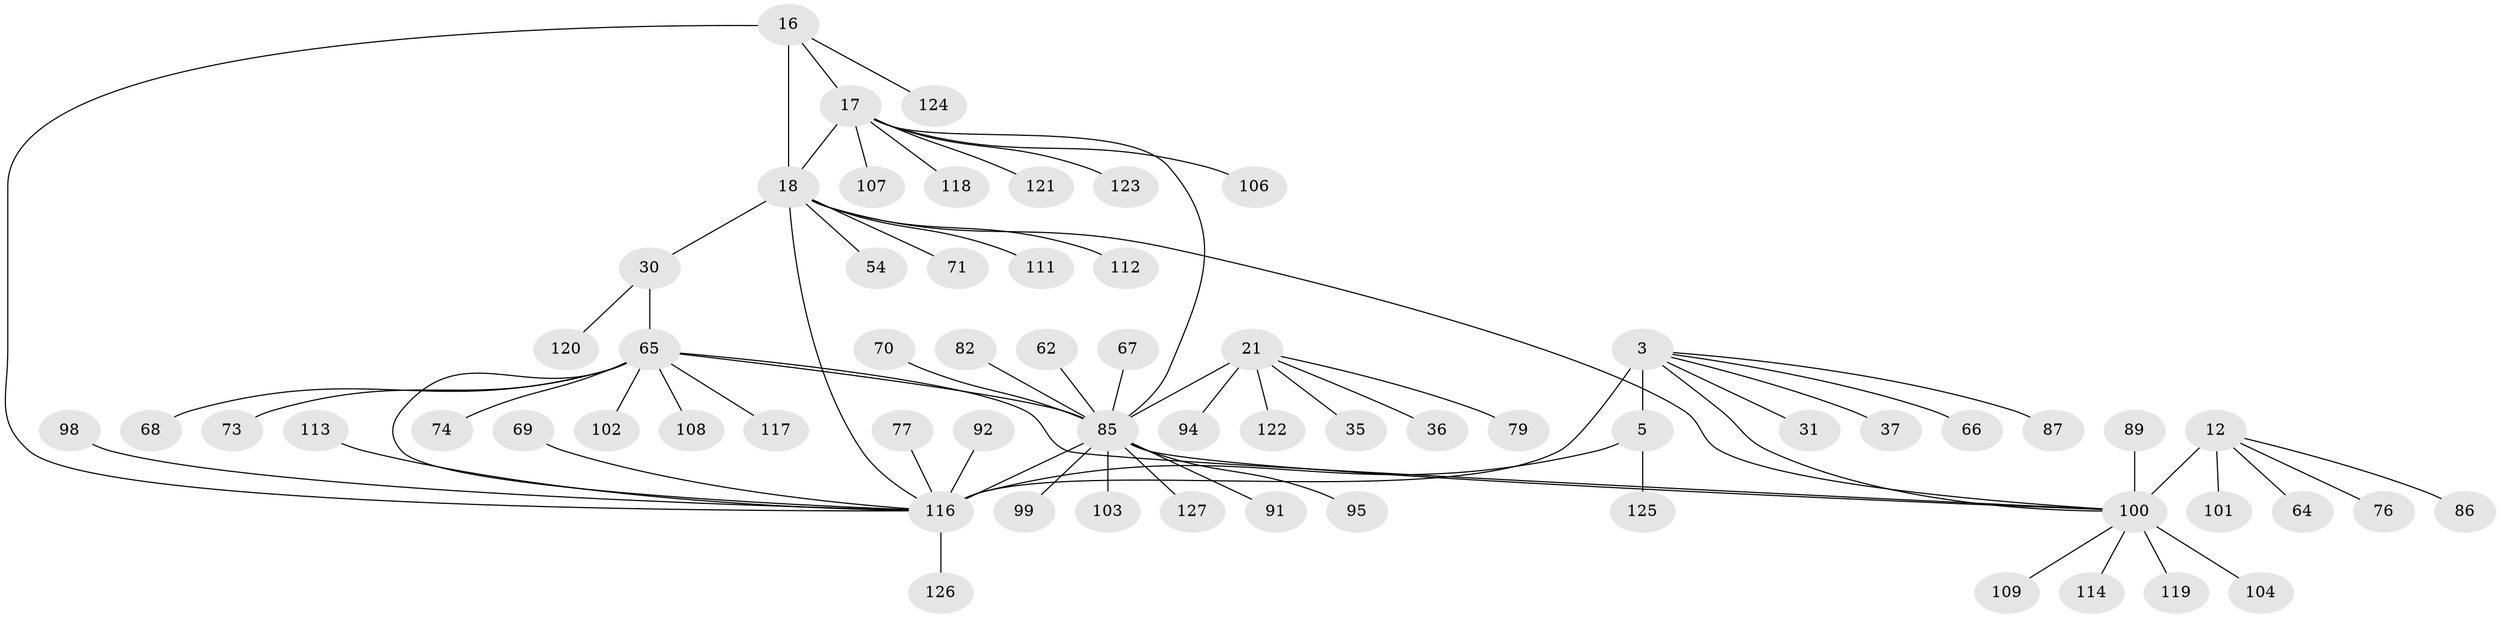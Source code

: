// original degree distribution, {7: 0.05511811023622047, 11: 0.015748031496062992, 9: 0.047244094488188976, 6: 0.023622047244094488, 5: 0.007874015748031496, 16: 0.007874015748031496, 8: 0.03937007874015748, 10: 0.031496062992125984, 14: 0.007874015748031496, 1: 0.6220472440944882, 2: 0.10236220472440945, 3: 0.03937007874015748}
// Generated by graph-tools (version 1.1) at 2025/54/03/09/25 04:54:11]
// undirected, 63 vertices, 71 edges
graph export_dot {
graph [start="1"]
  node [color=gray90,style=filled];
  3 [super="+1"];
  5 [super="+4"];
  12 [super="+11"];
  16 [super="+13"];
  17 [super="+14"];
  18 [super="+15"];
  21 [super="+19"];
  30 [super="+28"];
  31;
  35;
  36;
  37;
  54;
  62;
  64;
  65 [super="+29+27+43+46+48+61+63"];
  66;
  67;
  68;
  69;
  70;
  71;
  73;
  74;
  76;
  77;
  79;
  82;
  85 [super="+49+75+42+51+55+57+58"];
  86;
  87;
  89;
  91;
  92;
  94;
  95;
  98;
  99;
  100 [super="+10+9+39+60+78+80+81+83+84+88"];
  101;
  102;
  103;
  104;
  106;
  107 [super="+96"];
  108;
  109 [super="+72"];
  111;
  112;
  113;
  114;
  116 [super="+105+110+115"];
  117;
  118;
  119;
  120;
  121;
  122;
  123;
  124 [super="+50"];
  125 [super="+32"];
  126;
  127;
  3 -- 5 [weight=4];
  3 -- 31;
  3 -- 37;
  3 -- 66;
  3 -- 87;
  3 -- 100;
  3 -- 116 [weight=5];
  5 -- 125;
  5 -- 116 [weight=4];
  12 -- 64;
  12 -- 86;
  12 -- 101;
  12 -- 76;
  12 -- 100 [weight=8];
  16 -- 17 [weight=4];
  16 -- 18 [weight=4];
  16 -- 116 [weight=3];
  16 -- 124;
  17 -- 18 [weight=4];
  17 -- 106;
  17 -- 121;
  17 -- 123;
  17 -- 118;
  17 -- 85 [weight=2];
  17 -- 107;
  18 -- 54;
  18 -- 71;
  18 -- 30;
  18 -- 111;
  18 -- 112;
  18 -- 100;
  18 -- 116 [weight=2];
  21 -- 35;
  21 -- 122;
  21 -- 36;
  21 -- 79;
  21 -- 94;
  21 -- 85 [weight=8];
  30 -- 120;
  30 -- 65 [weight=8];
  62 -- 85;
  65 -- 102;
  65 -- 73;
  65 -- 74;
  65 -- 117;
  65 -- 85;
  65 -- 68;
  65 -- 100;
  65 -- 108;
  65 -- 116;
  67 -- 85;
  69 -- 116;
  70 -- 85;
  77 -- 116;
  82 -- 85;
  85 -- 91;
  85 -- 95;
  85 -- 99;
  85 -- 103;
  85 -- 127;
  85 -- 100;
  85 -- 116 [weight=2];
  89 -- 100;
  92 -- 116;
  98 -- 116;
  100 -- 104;
  100 -- 114;
  100 -- 119;
  100 -- 109;
  113 -- 116;
  116 -- 126;
}

